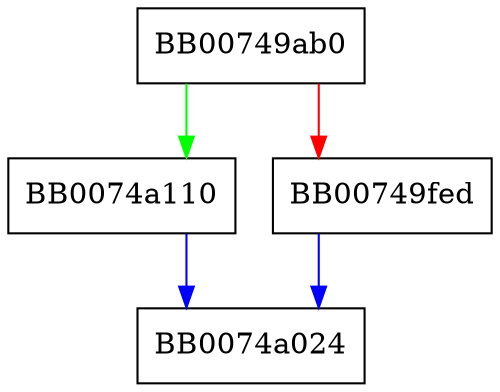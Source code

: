 digraph ge_p2_dbl {
  node [shape="box"];
  graph [splines=ortho];
  BB00749ab0 -> BB0074a110 [color="green"];
  BB00749ab0 -> BB00749fed [color="red"];
  BB00749fed -> BB0074a024 [color="blue"];
  BB0074a110 -> BB0074a024 [color="blue"];
}